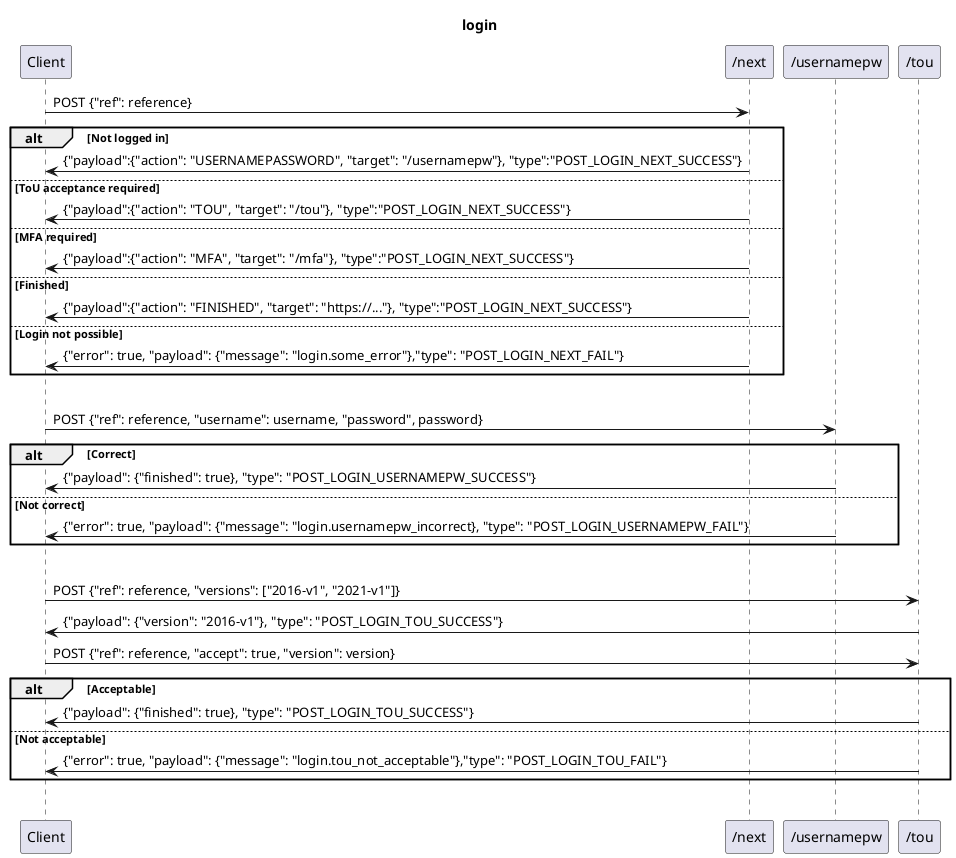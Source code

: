 @startuml
title login

Client->"/next": POST {"ref": reference}
alt Not logged in
    "/next"->Client: {"payload":{"action": "USERNAMEPASSWORD", "target": "/usernamepw"}, "type":"POST_LOGIN_NEXT_SUCCESS"}
else ToU acceptance required
    "/next"->Client: {"payload":{"action": "TOU", "target": "/tou"}, "type":"POST_LOGIN_NEXT_SUCCESS"}
else MFA required
    "/next"->Client: {"payload":{"action": "MFA", "target": "/mfa"}, "type":"POST_LOGIN_NEXT_SUCCESS"}
else Finished
    "/next"->Client: {"payload":{"action": "FINISHED", "target": "https://..."}, "type":"POST_LOGIN_NEXT_SUCCESS"}
else Login not possible
    "/next"->Client: {"error": true, "payload": {"message": "login.some_error"},"type": "POST_LOGIN_NEXT_FAIL"}
end
|||

Client->"/usernamepw": POST {"ref": reference, "username": username, "password", password}
alt Correct
    "/usernamepw"->Client: {"payload": {"finished": true}, "type": "POST_LOGIN_USERNAMEPW_SUCCESS"}
else Not correct
    "/usernamepw"->Client: {"error": true, "payload": {"message": "login.usernamepw_incorrect}, "type": "POST_LOGIN_USERNAMEPW_FAIL"}
end
|||

Client->"/tou": POST {"ref": reference, "versions": ["2016-v1", "2021-v1"]}
"/tou"->Client: {"payload": {"version": "2016-v1"}, "type": "POST_LOGIN_TOU_SUCCESS"}


Client->"/tou": POST {"ref": reference, "accept": true, "version": version}
alt Acceptable
    "/tou"->Client: {"payload": {"finished": true}, "type": "POST_LOGIN_TOU_SUCCESS"}
else Not acceptable
    "/tou"->Client: {"error": true, "payload": {"message": "login.tou_not_acceptable"},"type": "POST_LOGIN_TOU_FAIL"}
end
|||

@enduml

